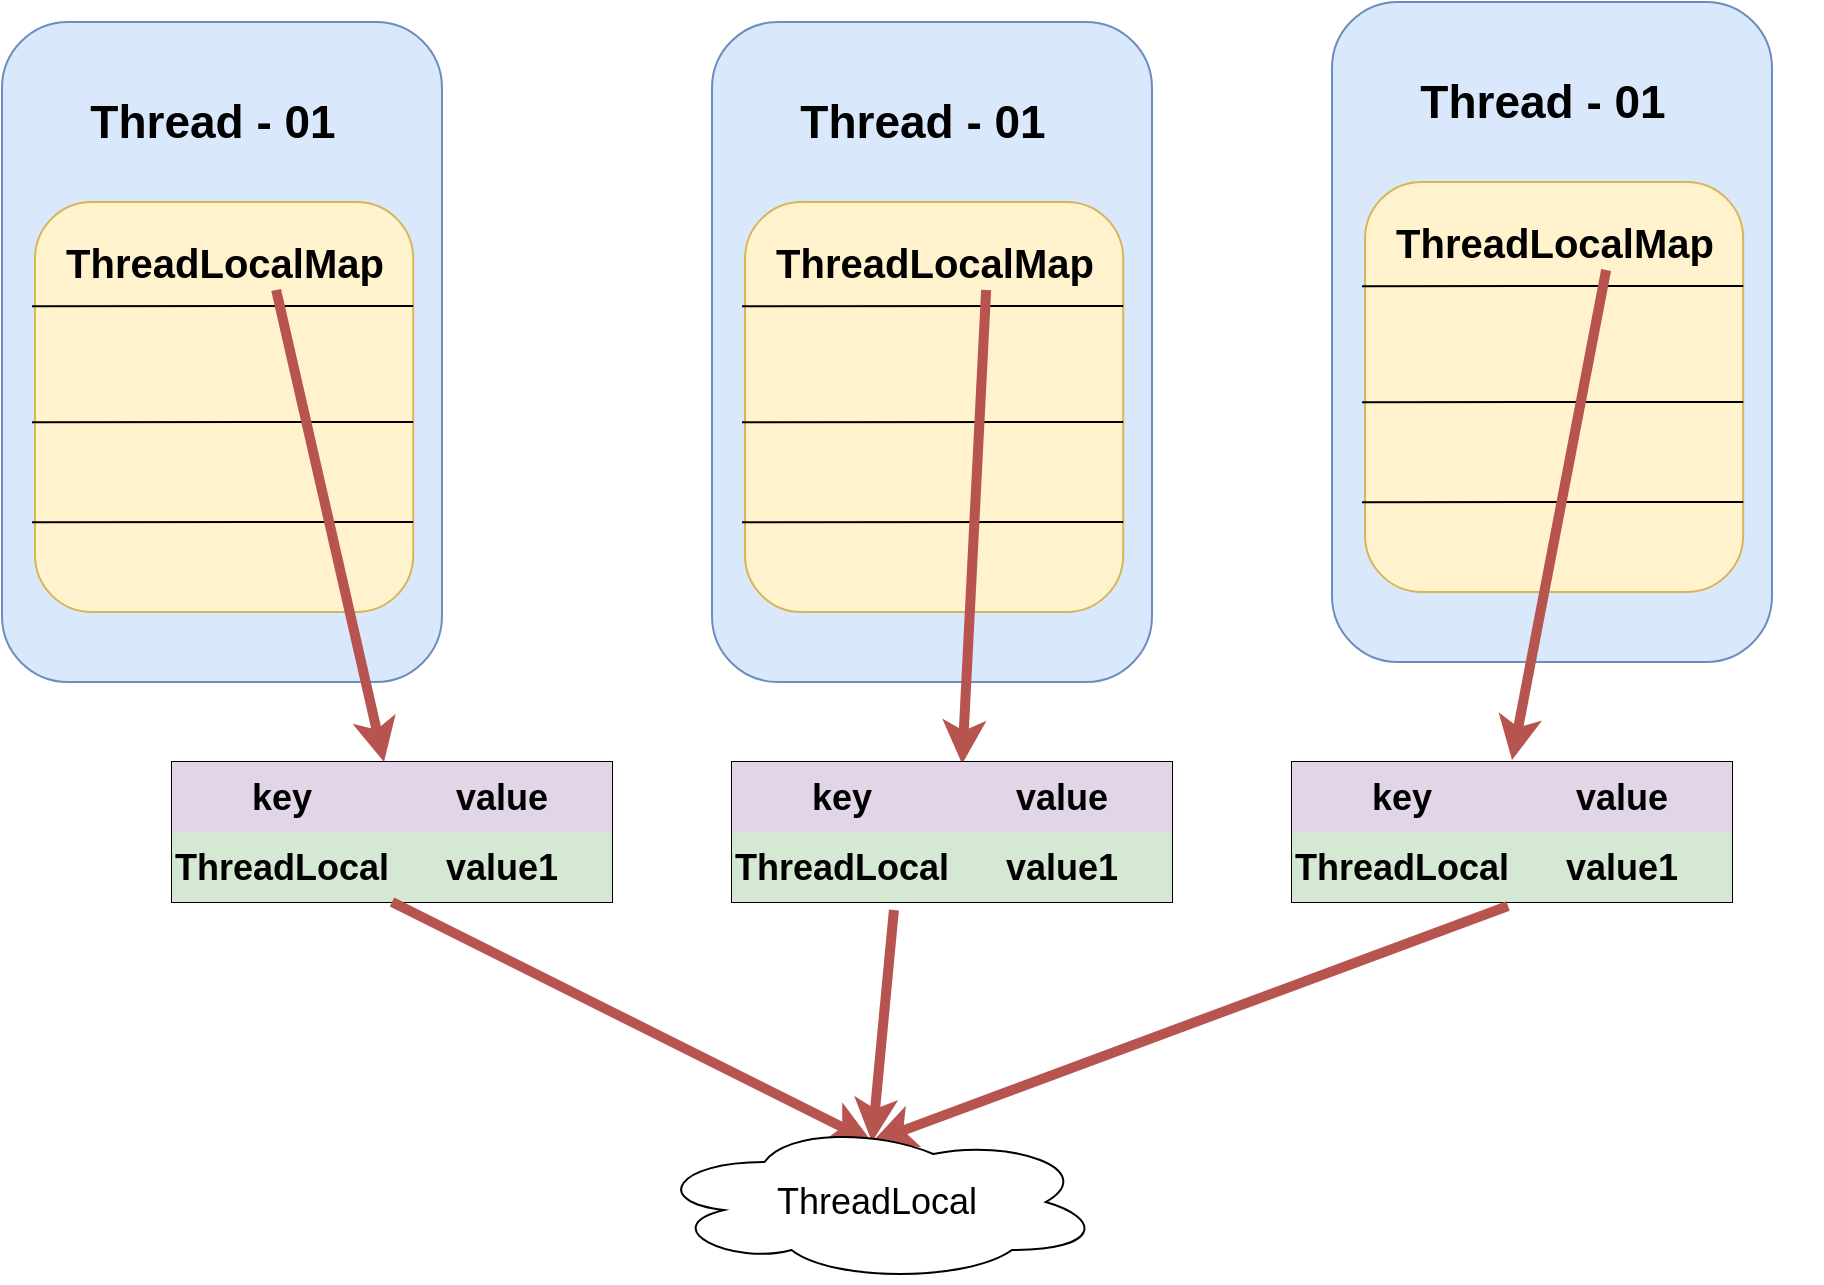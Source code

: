 <mxfile version="13.7.9" type="github">
  <diagram id="eA321_YY5obu5FZS0WYI" name="第 1 页">
    <mxGraphModel dx="1422" dy="804" grid="0" gridSize="10" guides="1" tooltips="1" connect="1" arrows="1" fold="1" page="1" pageScale="1" pageWidth="827" pageHeight="1169" math="0" shadow="0">
      <root>
        <mxCell id="0" />
        <mxCell id="1" parent="0" />
        <mxCell id="wJYl4lRXU7Mfr5Yau0XG-2" value="" style="rounded=1;whiteSpace=wrap;html=1;fillColor=#dae8fc;strokeColor=#6c8ebf;" vertex="1" parent="1">
          <mxGeometry x="105" y="270" width="220" height="330" as="geometry" />
        </mxCell>
        <mxCell id="wJYl4lRXU7Mfr5Yau0XG-3" value="&lt;font size=&quot;1&quot;&gt;&lt;b style=&quot;font-size: 23px&quot;&gt;Thread - 01&lt;/b&gt;&lt;/font&gt;" style="text;html=1;align=center;verticalAlign=middle;resizable=0;points=[];autosize=1;" vertex="1" parent="1">
          <mxGeometry x="140" y="310" width="140" height="20" as="geometry" />
        </mxCell>
        <mxCell id="wJYl4lRXU7Mfr5Yau0XG-20" value="" style="group" vertex="1" connectable="0" parent="1">
          <mxGeometry x="120" y="360" width="230" height="205" as="geometry" />
        </mxCell>
        <mxCell id="wJYl4lRXU7Mfr5Yau0XG-19" value="" style="group" vertex="1" connectable="0" parent="wJYl4lRXU7Mfr5Yau0XG-20">
          <mxGeometry width="230" height="205" as="geometry" />
        </mxCell>
        <mxCell id="wJYl4lRXU7Mfr5Yau0XG-8" value="" style="rounded=1;whiteSpace=wrap;html=1;fillColor=#fff2cc;strokeColor=#d6b656;" vertex="1" parent="wJYl4lRXU7Mfr5Yau0XG-19">
          <mxGeometry x="1.513" width="189.093" height="205" as="geometry" />
        </mxCell>
        <mxCell id="wJYl4lRXU7Mfr5Yau0XG-10" value="" style="endArrow=none;html=1;entryX=-0.008;entryY=0.305;entryDx=0;entryDy=0;entryPerimeter=0;" edge="1" parent="wJYl4lRXU7Mfr5Yau0XG-19">
          <mxGeometry width="50" height="50" relative="1" as="geometry">
            <mxPoint x="190.606" y="52" as="sourcePoint" />
            <mxPoint y="52.1" as="targetPoint" />
          </mxGeometry>
        </mxCell>
        <mxCell id="wJYl4lRXU7Mfr5Yau0XG-11" value="" style="endArrow=none;html=1;entryX=-0.008;entryY=0.305;entryDx=0;entryDy=0;entryPerimeter=0;" edge="1" parent="wJYl4lRXU7Mfr5Yau0XG-19">
          <mxGeometry width="50" height="50" relative="1" as="geometry">
            <mxPoint x="190.606" y="110" as="sourcePoint" />
            <mxPoint y="110.1" as="targetPoint" />
          </mxGeometry>
        </mxCell>
        <mxCell id="wJYl4lRXU7Mfr5Yau0XG-12" value="" style="endArrow=none;html=1;entryX=-0.008;entryY=0.305;entryDx=0;entryDy=0;entryPerimeter=0;" edge="1" parent="wJYl4lRXU7Mfr5Yau0XG-19">
          <mxGeometry width="50" height="50" relative="1" as="geometry">
            <mxPoint x="190.606" y="160" as="sourcePoint" />
            <mxPoint y="160.1" as="targetPoint" />
          </mxGeometry>
        </mxCell>
        <mxCell id="wJYl4lRXU7Mfr5Yau0XG-21" value="&lt;font style=&quot;font-size: 20px&quot;&gt;&lt;b&gt;ThreadLocalMap&lt;/b&gt;&lt;/font&gt;" style="text;html=1;align=center;verticalAlign=middle;resizable=0;points=[];autosize=1;" vertex="1" parent="wJYl4lRXU7Mfr5Yau0XG-19">
          <mxGeometry x="11.058" y="20" width="170" height="20" as="geometry" />
        </mxCell>
        <mxCell id="wJYl4lRXU7Mfr5Yau0XG-22" value="" style="endArrow=classic;html=1;exitX=0.653;exitY=1.2;exitDx=0;exitDy=0;exitPerimeter=0;fillColor=#f8cecc;strokeColor=#B85450;strokeWidth=5;" edge="1" parent="1" source="wJYl4lRXU7Mfr5Yau0XG-21" target="wJYl4lRXU7Mfr5Yau0XG-26">
          <mxGeometry width="50" height="50" relative="1" as="geometry">
            <mxPoint x="250" y="420" as="sourcePoint" />
            <mxPoint x="270.38" y="610" as="targetPoint" />
          </mxGeometry>
        </mxCell>
        <mxCell id="wJYl4lRXU7Mfr5Yau0XG-32" value="" style="rounded=1;whiteSpace=wrap;html=1;fillColor=#dae8fc;strokeColor=#6c8ebf;" vertex="1" parent="1">
          <mxGeometry x="460" y="270" width="220" height="330" as="geometry" />
        </mxCell>
        <mxCell id="wJYl4lRXU7Mfr5Yau0XG-33" value="&lt;font size=&quot;1&quot;&gt;&lt;b style=&quot;font-size: 23px&quot;&gt;Thread - 01&lt;/b&gt;&lt;/font&gt;" style="text;html=1;align=center;verticalAlign=middle;resizable=0;points=[];autosize=1;" vertex="1" parent="1">
          <mxGeometry x="495" y="310" width="140" height="20" as="geometry" />
        </mxCell>
        <mxCell id="wJYl4lRXU7Mfr5Yau0XG-34" value="" style="group" vertex="1" connectable="0" parent="1">
          <mxGeometry x="475" y="360" width="230" height="205" as="geometry" />
        </mxCell>
        <mxCell id="wJYl4lRXU7Mfr5Yau0XG-35" value="" style="group" vertex="1" connectable="0" parent="wJYl4lRXU7Mfr5Yau0XG-34">
          <mxGeometry width="230" height="205" as="geometry" />
        </mxCell>
        <mxCell id="wJYl4lRXU7Mfr5Yau0XG-36" value="" style="rounded=1;whiteSpace=wrap;html=1;fillColor=#fff2cc;strokeColor=#d6b656;" vertex="1" parent="wJYl4lRXU7Mfr5Yau0XG-35">
          <mxGeometry x="1.513" width="189.093" height="205" as="geometry" />
        </mxCell>
        <mxCell id="wJYl4lRXU7Mfr5Yau0XG-37" value="" style="endArrow=none;html=1;entryX=-0.008;entryY=0.305;entryDx=0;entryDy=0;entryPerimeter=0;" edge="1" parent="wJYl4lRXU7Mfr5Yau0XG-35">
          <mxGeometry width="50" height="50" relative="1" as="geometry">
            <mxPoint x="190.606" y="52" as="sourcePoint" />
            <mxPoint y="52.1" as="targetPoint" />
          </mxGeometry>
        </mxCell>
        <mxCell id="wJYl4lRXU7Mfr5Yau0XG-38" value="" style="endArrow=none;html=1;entryX=-0.008;entryY=0.305;entryDx=0;entryDy=0;entryPerimeter=0;" edge="1" parent="wJYl4lRXU7Mfr5Yau0XG-35">
          <mxGeometry width="50" height="50" relative="1" as="geometry">
            <mxPoint x="190.606" y="110" as="sourcePoint" />
            <mxPoint y="110.1" as="targetPoint" />
          </mxGeometry>
        </mxCell>
        <mxCell id="wJYl4lRXU7Mfr5Yau0XG-39" value="" style="endArrow=none;html=1;entryX=-0.008;entryY=0.305;entryDx=0;entryDy=0;entryPerimeter=0;" edge="1" parent="wJYl4lRXU7Mfr5Yau0XG-35">
          <mxGeometry width="50" height="50" relative="1" as="geometry">
            <mxPoint x="190.606" y="160" as="sourcePoint" />
            <mxPoint y="160.1" as="targetPoint" />
          </mxGeometry>
        </mxCell>
        <mxCell id="wJYl4lRXU7Mfr5Yau0XG-40" value="&lt;font style=&quot;font-size: 20px&quot;&gt;&lt;b&gt;ThreadLocalMap&lt;/b&gt;&lt;/font&gt;" style="text;html=1;align=center;verticalAlign=middle;resizable=0;points=[];autosize=1;" vertex="1" parent="wJYl4lRXU7Mfr5Yau0XG-35">
          <mxGeometry x="11.058" y="20" width="170" height="20" as="geometry" />
        </mxCell>
        <mxCell id="wJYl4lRXU7Mfr5Yau0XG-41" value="" style="endArrow=classic;html=1;exitX=0.653;exitY=1.2;exitDx=0;exitDy=0;exitPerimeter=0;fillColor=#f8cecc;strokeColor=#B85450;strokeWidth=5;entryX=0.523;entryY=0.029;entryDx=0;entryDy=0;entryPerimeter=0;" edge="1" parent="1" source="wJYl4lRXU7Mfr5Yau0XG-40" target="wJYl4lRXU7Mfr5Yau0XG-43">
          <mxGeometry width="50" height="50" relative="1" as="geometry">
            <mxPoint x="605" y="420" as="sourcePoint" />
            <mxPoint x="625.38" y="610" as="targetPoint" />
          </mxGeometry>
        </mxCell>
        <mxCell id="wJYl4lRXU7Mfr5Yau0XG-42" value="" style="shape=table;html=1;whiteSpace=wrap;startSize=0;container=1;collapsible=0;childLayout=tableLayout;fontSize=18;fontStyle=1" vertex="1" parent="1">
          <mxGeometry x="470" y="640" width="220" height="70" as="geometry" />
        </mxCell>
        <mxCell id="wJYl4lRXU7Mfr5Yau0XG-43" value="" style="shape=partialRectangle;html=1;whiteSpace=wrap;collapsible=0;dropTarget=0;pointerEvents=0;fillColor=none;top=0;left=0;bottom=0;right=0;points=[[0,0.5],[1,0.5]];portConstraint=eastwest;fontSize=18;fontStyle=1" vertex="1" parent="wJYl4lRXU7Mfr5Yau0XG-42">
          <mxGeometry width="220" height="35" as="geometry" />
        </mxCell>
        <mxCell id="wJYl4lRXU7Mfr5Yau0XG-44" value="key" style="shape=partialRectangle;html=1;whiteSpace=wrap;connectable=0;overflow=hidden;fillColor=#e1d5e7;top=0;left=0;bottom=0;right=0;fontSize=18;fontStyle=1;strokeColor=#9673a6;" vertex="1" parent="wJYl4lRXU7Mfr5Yau0XG-43">
          <mxGeometry width="110" height="35" as="geometry" />
        </mxCell>
        <mxCell id="wJYl4lRXU7Mfr5Yau0XG-45" value="value" style="shape=partialRectangle;html=1;whiteSpace=wrap;connectable=0;overflow=hidden;fillColor=#e1d5e7;top=0;left=0;bottom=0;right=0;fontSize=18;fontStyle=1;strokeColor=#9673a6;" vertex="1" parent="wJYl4lRXU7Mfr5Yau0XG-43">
          <mxGeometry x="110" width="110" height="35" as="geometry" />
        </mxCell>
        <mxCell id="wJYl4lRXU7Mfr5Yau0XG-46" value="" style="shape=partialRectangle;html=1;whiteSpace=wrap;collapsible=0;dropTarget=0;pointerEvents=0;fillColor=none;top=0;left=0;bottom=0;right=0;points=[[0,0.5],[1,0.5]];portConstraint=eastwest;fontSize=18;fontStyle=1" vertex="1" parent="wJYl4lRXU7Mfr5Yau0XG-42">
          <mxGeometry y="35" width="220" height="35" as="geometry" />
        </mxCell>
        <mxCell id="wJYl4lRXU7Mfr5Yau0XG-47" value="ThreadLocal" style="shape=partialRectangle;html=1;whiteSpace=wrap;connectable=0;overflow=hidden;fillColor=#d5e8d4;top=0;left=0;bottom=0;right=0;fontSize=18;fontStyle=1;strokeColor=#82b366;" vertex="1" parent="wJYl4lRXU7Mfr5Yau0XG-46">
          <mxGeometry width="110" height="35" as="geometry" />
        </mxCell>
        <mxCell id="wJYl4lRXU7Mfr5Yau0XG-48" value="value1" style="shape=partialRectangle;html=1;whiteSpace=wrap;connectable=0;overflow=hidden;fillColor=#d5e8d4;top=0;left=0;bottom=0;right=0;fontSize=18;fontStyle=1;strokeColor=#82b366;" vertex="1" parent="wJYl4lRXU7Mfr5Yau0XG-46">
          <mxGeometry x="110" width="110" height="35" as="geometry" />
        </mxCell>
        <mxCell id="wJYl4lRXU7Mfr5Yau0XG-25" value="" style="shape=table;html=1;whiteSpace=wrap;startSize=0;container=1;collapsible=0;childLayout=tableLayout;fontSize=18;fontStyle=1" vertex="1" parent="1">
          <mxGeometry x="190" y="640" width="220" height="70" as="geometry" />
        </mxCell>
        <mxCell id="wJYl4lRXU7Mfr5Yau0XG-26" value="" style="shape=partialRectangle;html=1;whiteSpace=wrap;collapsible=0;dropTarget=0;pointerEvents=0;fillColor=none;top=0;left=0;bottom=0;right=0;points=[[0,0.5],[1,0.5]];portConstraint=eastwest;fontSize=18;fontStyle=1" vertex="1" parent="wJYl4lRXU7Mfr5Yau0XG-25">
          <mxGeometry width="220" height="35" as="geometry" />
        </mxCell>
        <mxCell id="wJYl4lRXU7Mfr5Yau0XG-27" value="key" style="shape=partialRectangle;html=1;whiteSpace=wrap;connectable=0;overflow=hidden;fillColor=#e1d5e7;top=0;left=0;bottom=0;right=0;fontSize=18;fontStyle=1;strokeColor=#9673a6;" vertex="1" parent="wJYl4lRXU7Mfr5Yau0XG-26">
          <mxGeometry width="110" height="35" as="geometry" />
        </mxCell>
        <mxCell id="wJYl4lRXU7Mfr5Yau0XG-28" value="value" style="shape=partialRectangle;html=1;whiteSpace=wrap;connectable=0;overflow=hidden;fillColor=#e1d5e7;top=0;left=0;bottom=0;right=0;fontSize=18;fontStyle=1;strokeColor=#9673a6;" vertex="1" parent="wJYl4lRXU7Mfr5Yau0XG-26">
          <mxGeometry x="110" width="110" height="35" as="geometry" />
        </mxCell>
        <mxCell id="wJYl4lRXU7Mfr5Yau0XG-29" value="" style="shape=partialRectangle;html=1;whiteSpace=wrap;collapsible=0;dropTarget=0;pointerEvents=0;fillColor=none;top=0;left=0;bottom=0;right=0;points=[[0,0.5],[1,0.5]];portConstraint=eastwest;fontSize=18;fontStyle=1" vertex="1" parent="wJYl4lRXU7Mfr5Yau0XG-25">
          <mxGeometry y="35" width="220" height="35" as="geometry" />
        </mxCell>
        <mxCell id="wJYl4lRXU7Mfr5Yau0XG-30" value="ThreadLocal" style="shape=partialRectangle;html=1;whiteSpace=wrap;connectable=0;overflow=hidden;fillColor=#d5e8d4;top=0;left=0;bottom=0;right=0;fontSize=18;fontStyle=1;strokeColor=#82b366;" vertex="1" parent="wJYl4lRXU7Mfr5Yau0XG-29">
          <mxGeometry width="110" height="35" as="geometry" />
        </mxCell>
        <mxCell id="wJYl4lRXU7Mfr5Yau0XG-31" value="value1" style="shape=partialRectangle;html=1;whiteSpace=wrap;connectable=0;overflow=hidden;fillColor=#d5e8d4;top=0;left=0;bottom=0;right=0;fontSize=18;fontStyle=1;strokeColor=#82b366;" vertex="1" parent="wJYl4lRXU7Mfr5Yau0XG-29">
          <mxGeometry x="110" width="110" height="35" as="geometry" />
        </mxCell>
        <mxCell id="wJYl4lRXU7Mfr5Yau0XG-49" value="" style="rounded=1;whiteSpace=wrap;html=1;fillColor=#dae8fc;strokeColor=#6c8ebf;" vertex="1" parent="1">
          <mxGeometry x="770" y="260" width="220" height="330" as="geometry" />
        </mxCell>
        <mxCell id="wJYl4lRXU7Mfr5Yau0XG-50" value="&lt;font size=&quot;1&quot;&gt;&lt;b style=&quot;font-size: 23px&quot;&gt;Thread - 01&lt;/b&gt;&lt;/font&gt;" style="text;html=1;align=center;verticalAlign=middle;resizable=0;points=[];autosize=1;" vertex="1" parent="1">
          <mxGeometry x="805" y="300" width="140" height="20" as="geometry" />
        </mxCell>
        <mxCell id="wJYl4lRXU7Mfr5Yau0XG-51" value="" style="group" vertex="1" connectable="0" parent="1">
          <mxGeometry x="785" y="350" width="230" height="205" as="geometry" />
        </mxCell>
        <mxCell id="wJYl4lRXU7Mfr5Yau0XG-52" value="" style="group" vertex="1" connectable="0" parent="wJYl4lRXU7Mfr5Yau0XG-51">
          <mxGeometry width="230" height="205" as="geometry" />
        </mxCell>
        <mxCell id="wJYl4lRXU7Mfr5Yau0XG-53" value="" style="rounded=1;whiteSpace=wrap;html=1;fillColor=#fff2cc;strokeColor=#d6b656;" vertex="1" parent="wJYl4lRXU7Mfr5Yau0XG-52">
          <mxGeometry x="1.513" width="189.093" height="205" as="geometry" />
        </mxCell>
        <mxCell id="wJYl4lRXU7Mfr5Yau0XG-54" value="" style="endArrow=none;html=1;entryX=-0.008;entryY=0.305;entryDx=0;entryDy=0;entryPerimeter=0;" edge="1" parent="wJYl4lRXU7Mfr5Yau0XG-52">
          <mxGeometry width="50" height="50" relative="1" as="geometry">
            <mxPoint x="190.606" y="52" as="sourcePoint" />
            <mxPoint y="52.1" as="targetPoint" />
          </mxGeometry>
        </mxCell>
        <mxCell id="wJYl4lRXU7Mfr5Yau0XG-55" value="" style="endArrow=none;html=1;entryX=-0.008;entryY=0.305;entryDx=0;entryDy=0;entryPerimeter=0;" edge="1" parent="wJYl4lRXU7Mfr5Yau0XG-52">
          <mxGeometry width="50" height="50" relative="1" as="geometry">
            <mxPoint x="190.606" y="110" as="sourcePoint" />
            <mxPoint y="110.1" as="targetPoint" />
          </mxGeometry>
        </mxCell>
        <mxCell id="wJYl4lRXU7Mfr5Yau0XG-56" value="" style="endArrow=none;html=1;entryX=-0.008;entryY=0.305;entryDx=0;entryDy=0;entryPerimeter=0;" edge="1" parent="wJYl4lRXU7Mfr5Yau0XG-52">
          <mxGeometry width="50" height="50" relative="1" as="geometry">
            <mxPoint x="190.606" y="160" as="sourcePoint" />
            <mxPoint y="160.1" as="targetPoint" />
          </mxGeometry>
        </mxCell>
        <mxCell id="wJYl4lRXU7Mfr5Yau0XG-57" value="&lt;font style=&quot;font-size: 20px&quot;&gt;&lt;b&gt;ThreadLocalMap&lt;/b&gt;&lt;/font&gt;" style="text;html=1;align=center;verticalAlign=middle;resizable=0;points=[];autosize=1;" vertex="1" parent="wJYl4lRXU7Mfr5Yau0XG-52">
          <mxGeometry x="11.058" y="20" width="170" height="20" as="geometry" />
        </mxCell>
        <mxCell id="wJYl4lRXU7Mfr5Yau0XG-58" value="" style="endArrow=classic;html=1;exitX=0.653;exitY=1.2;exitDx=0;exitDy=0;exitPerimeter=0;fillColor=#f8cecc;strokeColor=#B85450;strokeWidth=5;entryX=0.5;entryY=-0.029;entryDx=0;entryDy=0;entryPerimeter=0;" edge="1" parent="1" source="wJYl4lRXU7Mfr5Yau0XG-57" target="wJYl4lRXU7Mfr5Yau0XG-60">
          <mxGeometry width="50" height="50" relative="1" as="geometry">
            <mxPoint x="915" y="410" as="sourcePoint" />
            <mxPoint x="935.38" y="600" as="targetPoint" />
          </mxGeometry>
        </mxCell>
        <mxCell id="wJYl4lRXU7Mfr5Yau0XG-59" value="" style="shape=table;html=1;whiteSpace=wrap;startSize=0;container=1;collapsible=0;childLayout=tableLayout;fontSize=18;fontStyle=1" vertex="1" parent="1">
          <mxGeometry x="750" y="640" width="220" height="70" as="geometry" />
        </mxCell>
        <mxCell id="wJYl4lRXU7Mfr5Yau0XG-60" value="" style="shape=partialRectangle;html=1;whiteSpace=wrap;collapsible=0;dropTarget=0;pointerEvents=0;fillColor=none;top=0;left=0;bottom=0;right=0;points=[[0,0.5],[1,0.5]];portConstraint=eastwest;fontSize=18;fontStyle=1" vertex="1" parent="wJYl4lRXU7Mfr5Yau0XG-59">
          <mxGeometry width="220" height="35" as="geometry" />
        </mxCell>
        <mxCell id="wJYl4lRXU7Mfr5Yau0XG-61" value="key" style="shape=partialRectangle;html=1;whiteSpace=wrap;connectable=0;overflow=hidden;fillColor=#e1d5e7;top=0;left=0;bottom=0;right=0;fontSize=18;fontStyle=1;strokeColor=#9673a6;" vertex="1" parent="wJYl4lRXU7Mfr5Yau0XG-60">
          <mxGeometry width="110" height="35" as="geometry" />
        </mxCell>
        <mxCell id="wJYl4lRXU7Mfr5Yau0XG-62" value="value" style="shape=partialRectangle;html=1;whiteSpace=wrap;connectable=0;overflow=hidden;fillColor=#e1d5e7;top=0;left=0;bottom=0;right=0;fontSize=18;fontStyle=1;strokeColor=#9673a6;" vertex="1" parent="wJYl4lRXU7Mfr5Yau0XG-60">
          <mxGeometry x="110" width="110" height="35" as="geometry" />
        </mxCell>
        <mxCell id="wJYl4lRXU7Mfr5Yau0XG-63" value="" style="shape=partialRectangle;html=1;whiteSpace=wrap;collapsible=0;dropTarget=0;pointerEvents=0;fillColor=none;top=0;left=0;bottom=0;right=0;points=[[0,0.5],[1,0.5]];portConstraint=eastwest;fontSize=18;fontStyle=1" vertex="1" parent="wJYl4lRXU7Mfr5Yau0XG-59">
          <mxGeometry y="35" width="220" height="35" as="geometry" />
        </mxCell>
        <mxCell id="wJYl4lRXU7Mfr5Yau0XG-64" value="ThreadLocal" style="shape=partialRectangle;html=1;whiteSpace=wrap;connectable=0;overflow=hidden;fillColor=#d5e8d4;top=0;left=0;bottom=0;right=0;fontSize=18;fontStyle=1;strokeColor=#82b366;" vertex="1" parent="wJYl4lRXU7Mfr5Yau0XG-63">
          <mxGeometry width="110" height="35" as="geometry" />
        </mxCell>
        <mxCell id="wJYl4lRXU7Mfr5Yau0XG-65" value="value1" style="shape=partialRectangle;html=1;whiteSpace=wrap;connectable=0;overflow=hidden;fillColor=#d5e8d4;top=0;left=0;bottom=0;right=0;fontSize=18;fontStyle=1;strokeColor=#82b366;" vertex="1" parent="wJYl4lRXU7Mfr5Yau0XG-63">
          <mxGeometry x="110" width="110" height="35" as="geometry" />
        </mxCell>
        <mxCell id="wJYl4lRXU7Mfr5Yau0XG-66" value="" style="endArrow=classic;html=1;exitX=0.653;exitY=1.2;exitDx=0;exitDy=0;exitPerimeter=0;fillColor=#f8cecc;strokeColor=#B85450;strokeWidth=5;" edge="1" parent="1">
          <mxGeometry width="50" height="50" relative="1" as="geometry">
            <mxPoint x="299.998" y="710" as="sourcePoint" />
            <mxPoint x="540" y="830" as="targetPoint" />
          </mxGeometry>
        </mxCell>
        <mxCell id="wJYl4lRXU7Mfr5Yau0XG-67" value="" style="endArrow=classic;html=1;exitX=0.368;exitY=1.114;exitDx=0;exitDy=0;exitPerimeter=0;fillColor=#f8cecc;strokeColor=#B85450;strokeWidth=5;" edge="1" parent="1" source="wJYl4lRXU7Mfr5Yau0XG-46">
          <mxGeometry width="50" height="50" relative="1" as="geometry">
            <mxPoint x="262.068" y="424" as="sourcePoint" />
            <mxPoint x="540" y="830" as="targetPoint" />
          </mxGeometry>
        </mxCell>
        <mxCell id="wJYl4lRXU7Mfr5Yau0XG-68" value="" style="endArrow=classic;html=1;exitX=0.491;exitY=1.057;exitDx=0;exitDy=0;exitPerimeter=0;fillColor=#f8cecc;strokeColor=#B85450;strokeWidth=5;" edge="1" parent="1" source="wJYl4lRXU7Mfr5Yau0XG-63">
          <mxGeometry width="50" height="50" relative="1" as="geometry">
            <mxPoint x="272.068" y="434" as="sourcePoint" />
            <mxPoint x="540" y="830" as="targetPoint" />
          </mxGeometry>
        </mxCell>
        <mxCell id="wJYl4lRXU7Mfr5Yau0XG-70" value="ThreadLocal" style="ellipse;shape=cloud;whiteSpace=wrap;html=1;align=center;fontSize=18;" vertex="1" parent="1">
          <mxGeometry x="430" y="820" width="225" height="80" as="geometry" />
        </mxCell>
      </root>
    </mxGraphModel>
  </diagram>
</mxfile>
